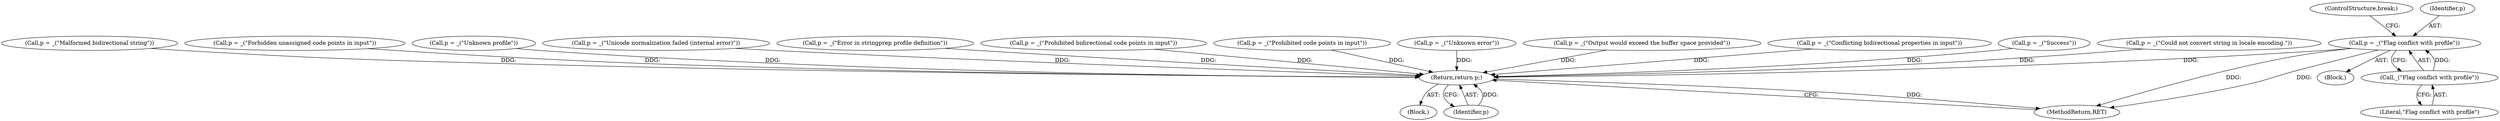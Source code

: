 digraph "0_savannah_2e97c2796581c27213962c77f5a8571a598f9a2e_0@pointer" {
"1000159" [label="(Call,p = _(\"Flag conflict with profile\"))"];
"1000161" [label="(Call,_(\"Flag conflict with profile\"))"];
"1000189" [label="(Return,return p;)"];
"1000135" [label="(Call,p = _(\"Malformed bidirectional string\"))"];
"1000189" [label="(Return,return p;)"];
"1000190" [label="(Identifier,p)"];
"1000117" [label="(Call,p = _(\"Forbidden unassigned code points in input\"))"];
"1000163" [label="(ControlStructure,break;)"];
"1000109" [label="(Block,)"];
"1000166" [label="(Call,p = _(\"Unknown profile\"))"];
"1000159" [label="(Call,p = _(\"Flag conflict with profile\"))"];
"1000162" [label="(Literal,\"Flag conflict with profile\")"];
"1000178" [label="(Call,p = _(\"Unicode normalization failed (internal error)\"))"];
"1000161" [label="(Call,_(\"Flag conflict with profile\"))"];
"1000153" [label="(Call,p = _(\"Error in stringprep profile definition\"))"];
"1000160" [label="(Identifier,p)"];
"1000141" [label="(Call,p = _(\"Prohibited bidirectional code points in input\"))"];
"1000123" [label="(Call,p = _(\"Prohibited code points in input\"))"];
"1000184" [label="(Call,p = _(\"Unknown error\"))"];
"1000191" [label="(MethodReturn,RET)"];
"1000147" [label="(Call,p = _(\"Output would exceed the buffer space provided\"))"];
"1000129" [label="(Call,p = _(\"Conflicting bidirectional properties in input\"))"];
"1000102" [label="(Block,)"];
"1000111" [label="(Call,p = _(\"Success\"))"];
"1000172" [label="(Call,p = _(\"Could not convert string in locale encoding.\"))"];
"1000159" -> "1000109"  [label="AST: "];
"1000159" -> "1000161"  [label="CFG: "];
"1000160" -> "1000159"  [label="AST: "];
"1000161" -> "1000159"  [label="AST: "];
"1000163" -> "1000159"  [label="CFG: "];
"1000159" -> "1000191"  [label="DDG: "];
"1000159" -> "1000191"  [label="DDG: "];
"1000161" -> "1000159"  [label="DDG: "];
"1000159" -> "1000189"  [label="DDG: "];
"1000161" -> "1000162"  [label="CFG: "];
"1000162" -> "1000161"  [label="AST: "];
"1000189" -> "1000102"  [label="AST: "];
"1000189" -> "1000190"  [label="CFG: "];
"1000190" -> "1000189"  [label="AST: "];
"1000191" -> "1000189"  [label="CFG: "];
"1000189" -> "1000191"  [label="DDG: "];
"1000190" -> "1000189"  [label="DDG: "];
"1000129" -> "1000189"  [label="DDG: "];
"1000141" -> "1000189"  [label="DDG: "];
"1000184" -> "1000189"  [label="DDG: "];
"1000178" -> "1000189"  [label="DDG: "];
"1000166" -> "1000189"  [label="DDG: "];
"1000147" -> "1000189"  [label="DDG: "];
"1000117" -> "1000189"  [label="DDG: "];
"1000111" -> "1000189"  [label="DDG: "];
"1000153" -> "1000189"  [label="DDG: "];
"1000172" -> "1000189"  [label="DDG: "];
"1000135" -> "1000189"  [label="DDG: "];
"1000123" -> "1000189"  [label="DDG: "];
}
